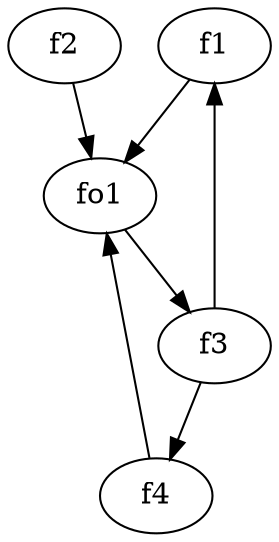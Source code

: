 strict digraph  {
f1;
f2;
f3;
f4;
fo1;
f1 -> fo1  [weight=2];
f2 -> fo1  [weight=2];
f3 -> f1  [weight=2];
f3 -> f4  [weight=2];
f4 -> fo1  [weight=2];
fo1 -> f3  [weight=2];
}
